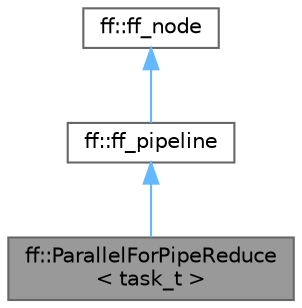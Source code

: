 digraph "ff::ParallelForPipeReduce&lt; task_t &gt;"
{
 // LATEX_PDF_SIZE
  bgcolor="transparent";
  edge [fontname=Helvetica,fontsize=10,labelfontname=Helvetica,labelfontsize=10];
  node [fontname=Helvetica,fontsize=10,shape=box,height=0.2,width=0.4];
  Node1 [id="Node000001",label="ff::ParallelForPipeReduce\l\< task_t \>",height=0.2,width=0.4,color="gray40", fillcolor="grey60", style="filled", fontcolor="black",tooltip="ParallelForPipeReduce class"];
  Node2 -> Node1 [id="edge3_Node000001_Node000002",dir="back",color="steelblue1",style="solid",tooltip=" "];
  Node2 [id="Node000002",label="ff::ff_pipeline",height=0.2,width=0.4,color="gray40", fillcolor="white", style="filled",URL="$classff_1_1ff__pipeline.html",tooltip="The Pipeline skeleton (low-level syntax)"];
  Node3 -> Node2 [id="edge4_Node000002_Node000003",dir="back",color="steelblue1",style="solid",tooltip=" "];
  Node3 [id="Node000003",label="ff::ff_node",height=0.2,width=0.4,color="gray40", fillcolor="white", style="filled",URL="$classff_1_1ff__node.html",tooltip="The FastFlow abstract contanier for a parallel activity (actor)."];
}
